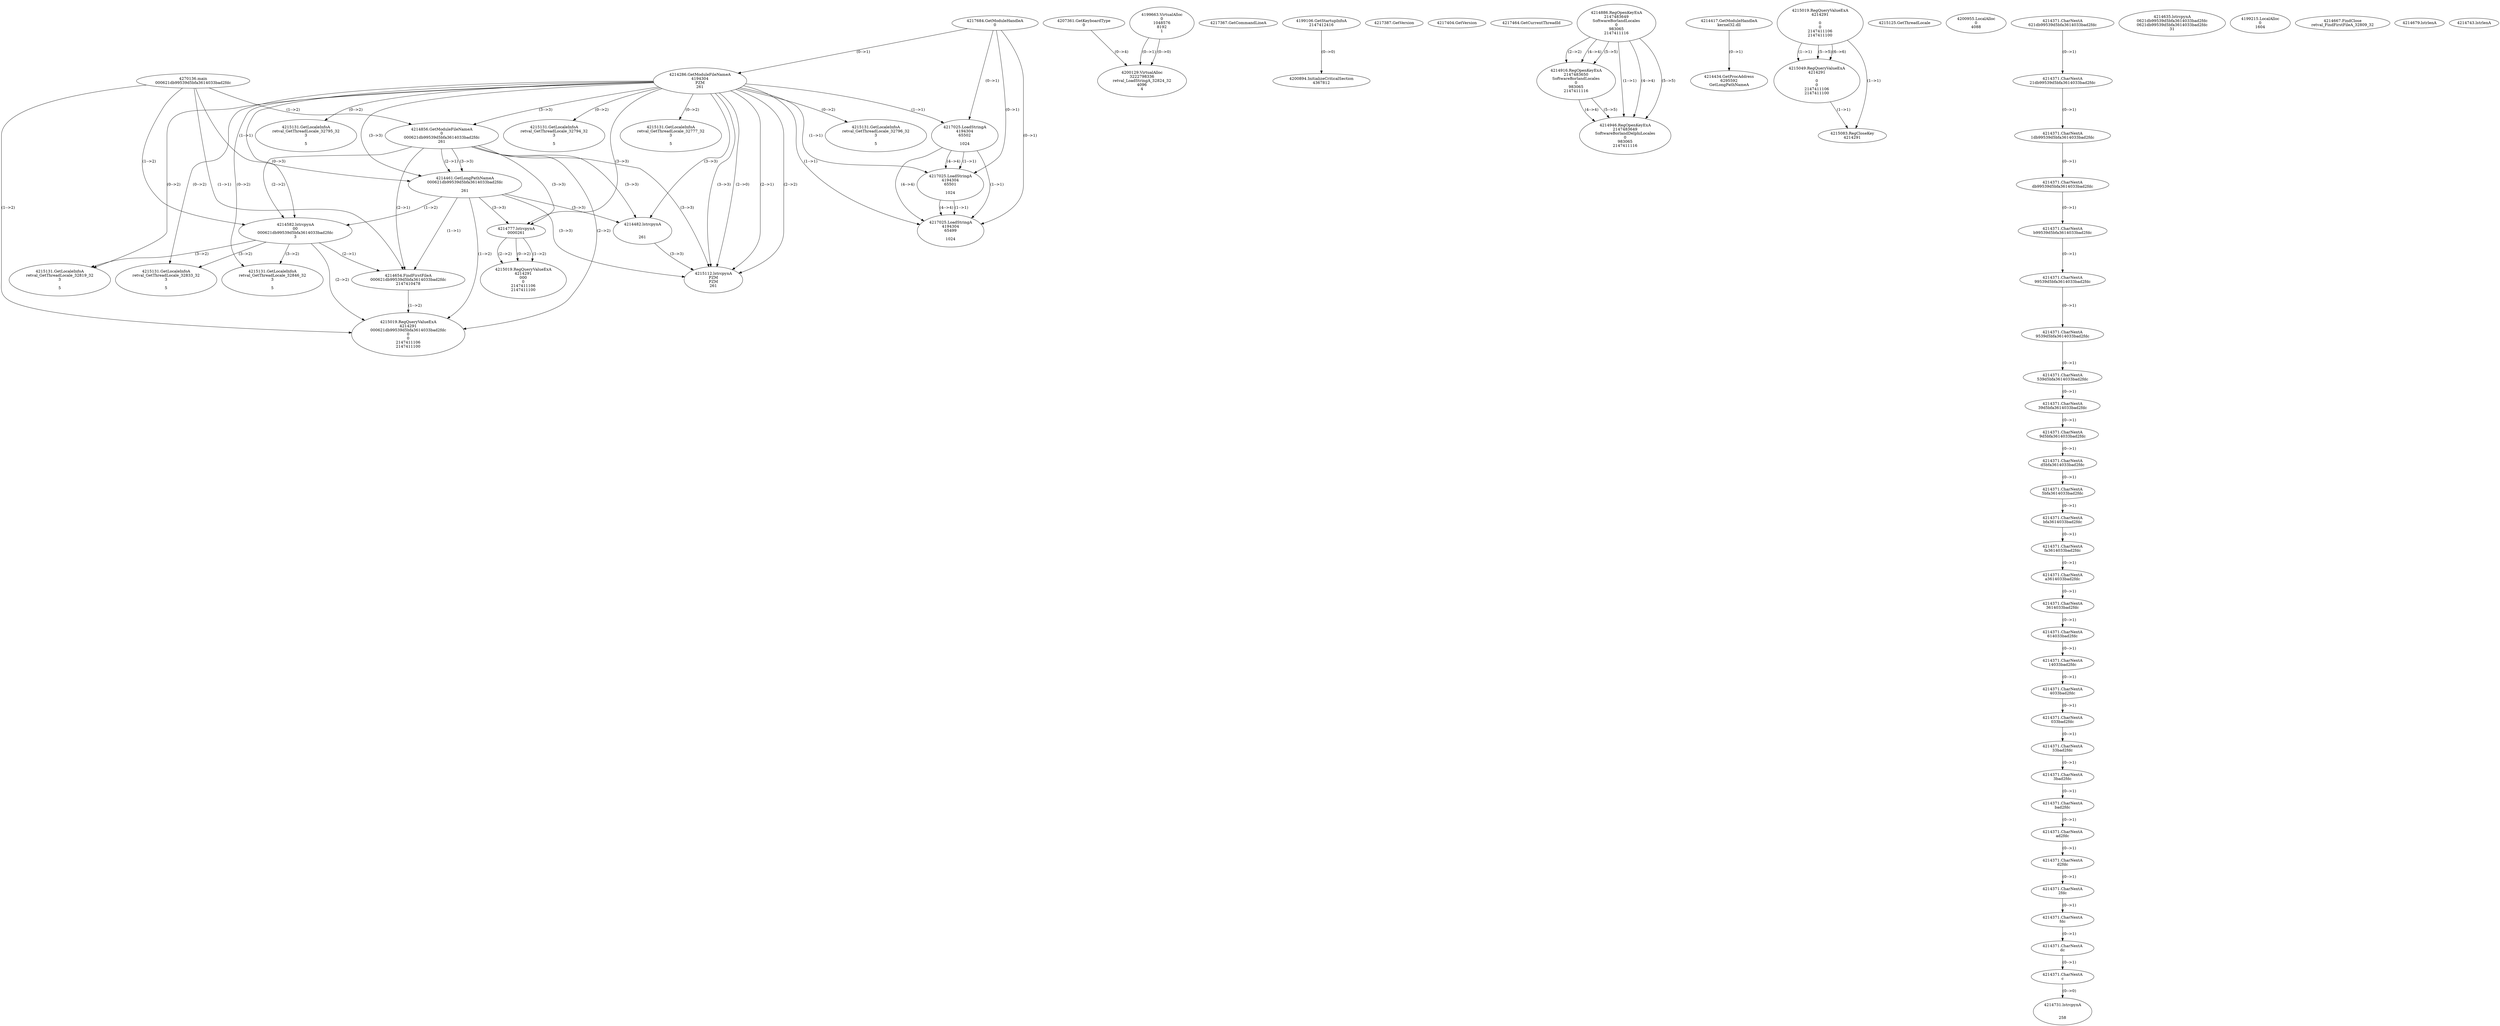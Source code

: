 // Global SCDG with merge call
digraph {
	0 [label="4270136.main
000621db99539d5bfa3614033bad2fdc"]
	1 [label="4217684.GetModuleHandleA
0"]
	2 [label="4207361.GetKeyboardType
0"]
	3 [label="4217367.GetCommandLineA
"]
	4 [label="4199106.GetStartupInfoA
2147412416"]
	5 [label="4217387.GetVersion
"]
	6 [label="4217404.GetVersion
"]
	7 [label="4217464.GetCurrentThreadId
"]
	8 [label="4214286.GetModuleFileNameA
4194304
PZM
261"]
	1 -> 8 [label="(0-->1)"]
	9 [label="4214856.GetModuleFileNameA
0
000621db99539d5bfa3614033bad2fdc
261"]
	0 -> 9 [label="(1-->2)"]
	8 -> 9 [label="(3-->3)"]
	10 [label="4214886.RegOpenKeyExA
2147483649
Software\Borland\Locales
0
983065
2147411116"]
	11 [label="4214417.GetModuleHandleA
kernel32.dll"]
	12 [label="4214434.GetProcAddress
6295592
GetLongPathNameA"]
	11 -> 12 [label="(0-->1)"]
	13 [label="4214461.GetLongPathNameA
000621db99539d5bfa3614033bad2fdc

261"]
	0 -> 13 [label="(1-->1)"]
	9 -> 13 [label="(2-->1)"]
	8 -> 13 [label="(3-->3)"]
	9 -> 13 [label="(3-->3)"]
	14 [label="4214482.lstrcpynA


261"]
	8 -> 14 [label="(3-->3)"]
	9 -> 14 [label="(3-->3)"]
	13 -> 14 [label="(3-->3)"]
	15 [label="4215019.RegQueryValueExA
4214291

0
0
2147411106
2147411100"]
	16 [label="4215049.RegQueryValueExA
4214291

0
0
2147411106
2147411100"]
	15 -> 16 [label="(1-->1)"]
	15 -> 16 [label="(5-->5)"]
	15 -> 16 [label="(6-->6)"]
	17 [label="4215083.RegCloseKey
4214291"]
	15 -> 17 [label="(1-->1)"]
	16 -> 17 [label="(1-->1)"]
	18 [label="4215112.lstrcpynA
PZM
PZM
261"]
	8 -> 18 [label="(2-->1)"]
	8 -> 18 [label="(2-->2)"]
	8 -> 18 [label="(3-->3)"]
	9 -> 18 [label="(3-->3)"]
	13 -> 18 [label="(3-->3)"]
	14 -> 18 [label="(3-->3)"]
	8 -> 18 [label="(2-->0)"]
	19 [label="4215125.GetThreadLocale
"]
	20 [label="4215131.GetLocaleInfoA
retval_GetThreadLocale_32795_32
3

5"]
	8 -> 20 [label="(0-->2)"]
	21 [label="4217025.LoadStringA
4194304
65502

1024"]
	1 -> 21 [label="(0-->1)"]
	8 -> 21 [label="(1-->1)"]
	22 [label="4217025.LoadStringA
4194304
65501

1024"]
	1 -> 22 [label="(0-->1)"]
	8 -> 22 [label="(1-->1)"]
	21 -> 22 [label="(1-->1)"]
	21 -> 22 [label="(4-->4)"]
	23 [label="4200894.InitializeCriticalSection
4367812"]
	4 -> 23 [label="(0-->0)"]
	24 [label="4200955.LocalAlloc
0
4088"]
	25 [label="4217025.LoadStringA
4194304
65499

1024"]
	1 -> 25 [label="(0-->1)"]
	8 -> 25 [label="(1-->1)"]
	21 -> 25 [label="(1-->1)"]
	22 -> 25 [label="(1-->1)"]
	21 -> 25 [label="(4-->4)"]
	22 -> 25 [label="(4-->4)"]
	26 [label="4214582.lstrcpynA
00
000621db99539d5bfa3614033bad2fdc
3"]
	0 -> 26 [label="(1-->2)"]
	9 -> 26 [label="(2-->2)"]
	13 -> 26 [label="(1-->2)"]
	8 -> 26 [label="(0-->3)"]
	27 [label="4214371.CharNextA
621db99539d5bfa3614033bad2fdc"]
	28 [label="4214371.CharNextA
21db99539d5bfa3614033bad2fdc"]
	27 -> 28 [label="(0-->1)"]
	29 [label="4214371.CharNextA
1db99539d5bfa3614033bad2fdc"]
	28 -> 29 [label="(0-->1)"]
	30 [label="4214371.CharNextA
db99539d5bfa3614033bad2fdc"]
	29 -> 30 [label="(0-->1)"]
	31 [label="4214371.CharNextA
b99539d5bfa3614033bad2fdc"]
	30 -> 31 [label="(0-->1)"]
	32 [label="4214371.CharNextA
99539d5bfa3614033bad2fdc"]
	31 -> 32 [label="(0-->1)"]
	33 [label="4214371.CharNextA
9539d5bfa3614033bad2fdc"]
	32 -> 33 [label="(0-->1)"]
	34 [label="4214371.CharNextA
539d5bfa3614033bad2fdc"]
	33 -> 34 [label="(0-->1)"]
	35 [label="4214371.CharNextA
39d5bfa3614033bad2fdc"]
	34 -> 35 [label="(0-->1)"]
	36 [label="4214371.CharNextA
9d5bfa3614033bad2fdc"]
	35 -> 36 [label="(0-->1)"]
	37 [label="4214371.CharNextA
d5bfa3614033bad2fdc"]
	36 -> 37 [label="(0-->1)"]
	38 [label="4214371.CharNextA
5bfa3614033bad2fdc"]
	37 -> 38 [label="(0-->1)"]
	39 [label="4214371.CharNextA
bfa3614033bad2fdc"]
	38 -> 39 [label="(0-->1)"]
	40 [label="4214371.CharNextA
fa3614033bad2fdc"]
	39 -> 40 [label="(0-->1)"]
	41 [label="4214371.CharNextA
a3614033bad2fdc"]
	40 -> 41 [label="(0-->1)"]
	42 [label="4214371.CharNextA
3614033bad2fdc"]
	41 -> 42 [label="(0-->1)"]
	43 [label="4214371.CharNextA
614033bad2fdc"]
	42 -> 43 [label="(0-->1)"]
	44 [label="4214371.CharNextA
14033bad2fdc"]
	43 -> 44 [label="(0-->1)"]
	45 [label="4214371.CharNextA
4033bad2fdc"]
	44 -> 45 [label="(0-->1)"]
	46 [label="4214371.CharNextA
033bad2fdc"]
	45 -> 46 [label="(0-->1)"]
	47 [label="4214371.CharNextA
33bad2fdc"]
	46 -> 47 [label="(0-->1)"]
	48 [label="4214371.CharNextA
3bad2fdc"]
	47 -> 48 [label="(0-->1)"]
	49 [label="4214371.CharNextA
bad2fdc"]
	48 -> 49 [label="(0-->1)"]
	50 [label="4214371.CharNextA
ad2fdc"]
	49 -> 50 [label="(0-->1)"]
	51 [label="4214371.CharNextA
d2fdc"]
	50 -> 51 [label="(0-->1)"]
	52 [label="4214371.CharNextA
2fdc"]
	51 -> 52 [label="(0-->1)"]
	53 [label="4214371.CharNextA
fdc"]
	52 -> 53 [label="(0-->1)"]
	54 [label="4214371.CharNextA
dc"]
	53 -> 54 [label="(0-->1)"]
	55 [label="4214371.CharNextA
c"]
	54 -> 55 [label="(0-->1)"]
	56 [label="4214635.lstrcpynA
0621db99539d5bfa3614033bad2fdc
0621db99539d5bfa3614033bad2fdc
31"]
	57 [label="4214654.FindFirstFileA
000621db99539d5bfa3614033bad2fdc
2147410478"]
	0 -> 57 [label="(1-->1)"]
	9 -> 57 [label="(2-->1)"]
	13 -> 57 [label="(1-->1)"]
	26 -> 57 [label="(2-->1)"]
	58 [label="4215019.RegQueryValueExA
4214291
000621db99539d5bfa3614033bad2fdc
0
0
2147411106
2147411100"]
	0 -> 58 [label="(1-->2)"]
	9 -> 58 [label="(2-->2)"]
	13 -> 58 [label="(1-->2)"]
	26 -> 58 [label="(2-->2)"]
	57 -> 58 [label="(1-->2)"]
	59 [label="4215131.GetLocaleInfoA
retval_GetThreadLocale_32833_32
3

5"]
	8 -> 59 [label="(0-->2)"]
	26 -> 59 [label="(3-->2)"]
	60 [label="4215131.GetLocaleInfoA
retval_GetThreadLocale_32819_32
3

5"]
	8 -> 60 [label="(0-->2)"]
	26 -> 60 [label="(3-->2)"]
	61 [label="4199663.VirtualAlloc
0
1048576
8192
1"]
	62 [label="4199215.LocalAlloc
0
1604"]
	63 [label="4200129.VirtualAlloc
3222798336
retval_LoadStringA_32824_32
4096
4"]
	61 -> 63 [label="(0-->1)"]
	2 -> 63 [label="(0-->4)"]
	61 -> 63 [label="(0-->0)"]
	64 [label="4214916.RegOpenKeyExA
2147483650
Software\Borland\Locales
0
983065
2147411116"]
	10 -> 64 [label="(2-->2)"]
	10 -> 64 [label="(4-->4)"]
	10 -> 64 [label="(5-->5)"]
	65 [label="4215131.GetLocaleInfoA
retval_GetThreadLocale_32794_32
3

5"]
	8 -> 65 [label="(0-->2)"]
	66 [label="4214667.FindClose
retval_FindFirstFileA_32809_32"]
	67 [label="4214679.lstrlenA
"]
	68 [label="4214731.lstrcpynA


258"]
	55 -> 68 [label="(0-->0)"]
	69 [label="4214743.lstrlenA
"]
	70 [label="4214777.lstrcpynA
00\
00\
261"]
	8 -> 70 [label="(3-->3)"]
	9 -> 70 [label="(3-->3)"]
	13 -> 70 [label="(3-->3)"]
	71 [label="4215019.RegQueryValueExA
4214291
00\
0
0
2147411106
2147411100"]
	70 -> 71 [label="(1-->2)"]
	70 -> 71 [label="(2-->2)"]
	70 -> 71 [label="(0-->2)"]
	72 [label="4215131.GetLocaleInfoA
retval_GetThreadLocale_32846_32
3

5"]
	8 -> 72 [label="(0-->2)"]
	26 -> 72 [label="(3-->2)"]
	73 [label="4214946.RegOpenKeyExA
2147483649
Software\Borland\Delphi\Locales
0
983065
2147411116"]
	10 -> 73 [label="(1-->1)"]
	10 -> 73 [label="(4-->4)"]
	64 -> 73 [label="(4-->4)"]
	10 -> 73 [label="(5-->5)"]
	64 -> 73 [label="(5-->5)"]
	74 [label="4215131.GetLocaleInfoA
retval_GetThreadLocale_32777_32
3

5"]
	8 -> 74 [label="(0-->2)"]
	75 [label="4215131.GetLocaleInfoA
retval_GetThreadLocale_32796_32
3

5"]
	8 -> 75 [label="(0-->2)"]
}

